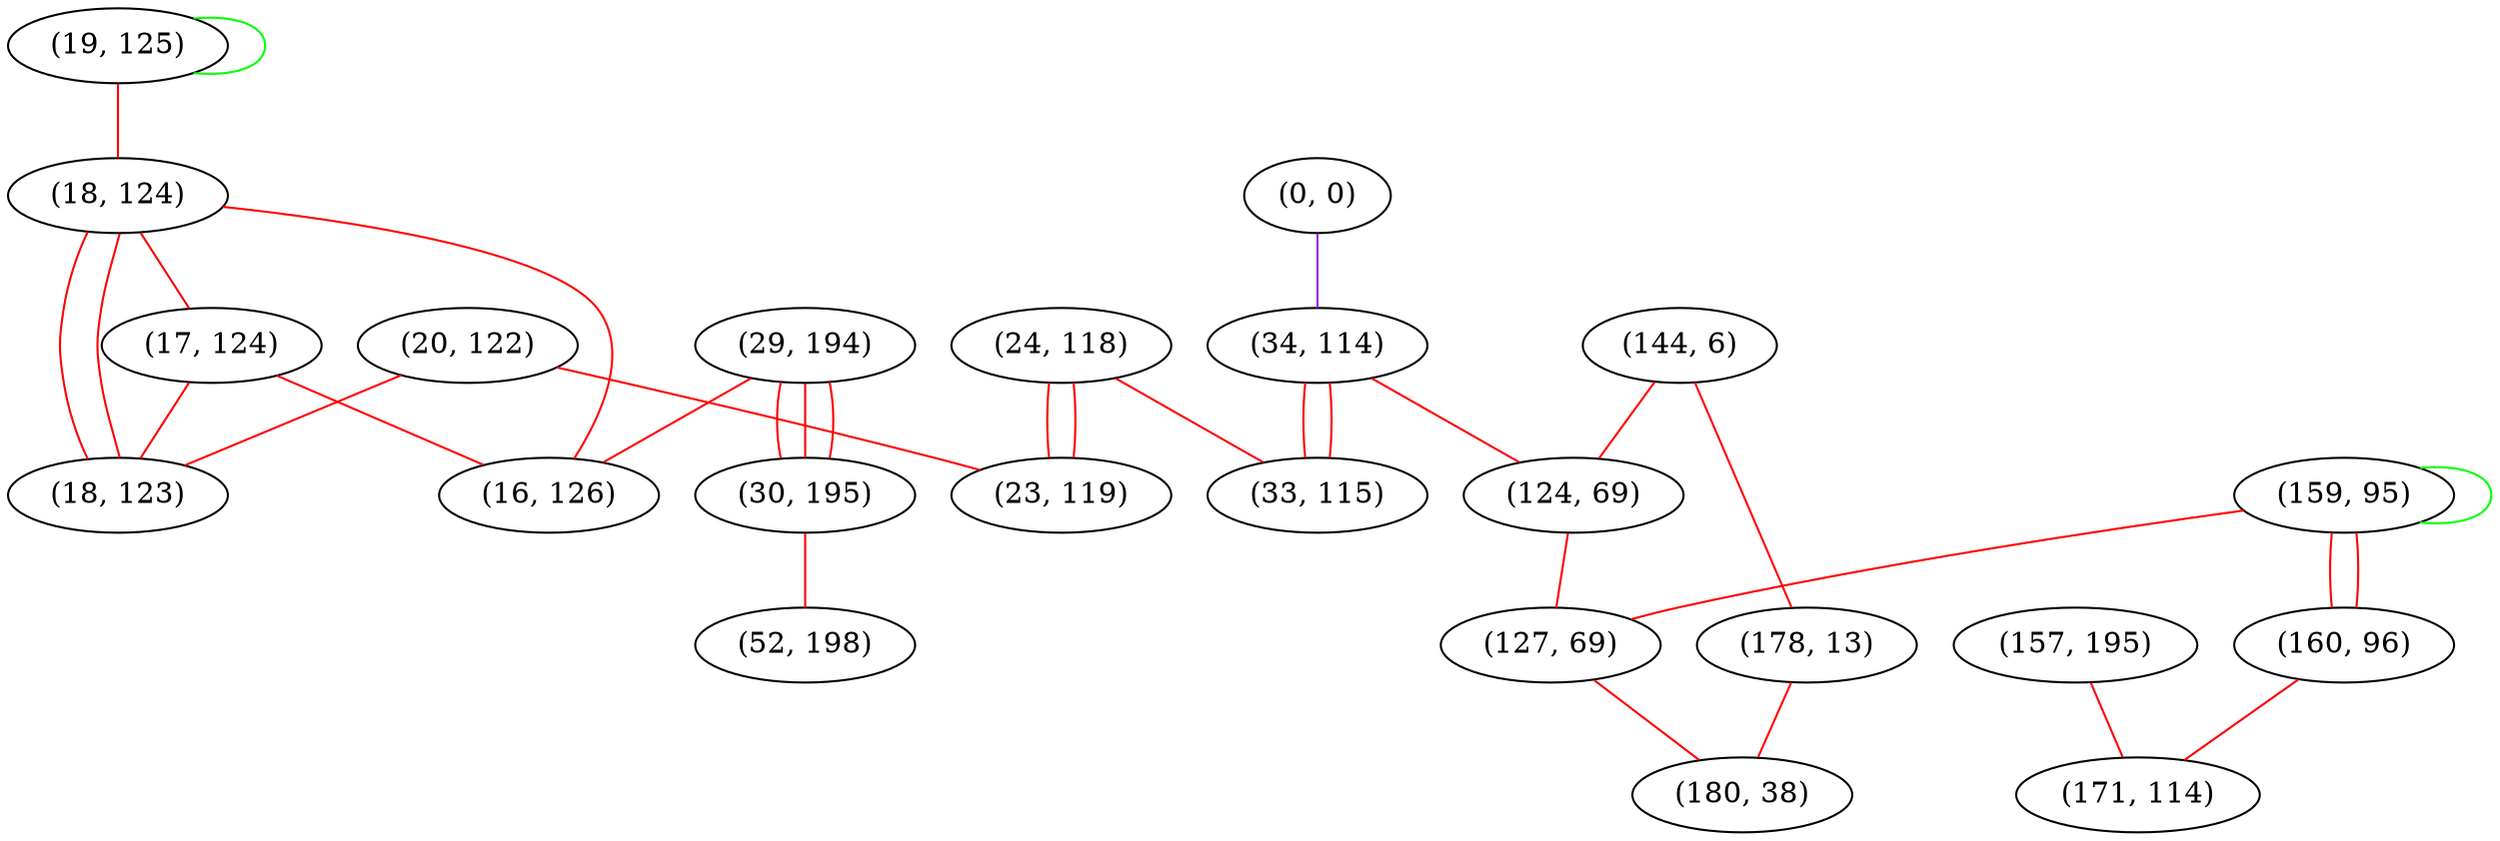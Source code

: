 graph "" {
"(20, 122)";
"(19, 125)";
"(0, 0)";
"(29, 194)";
"(144, 6)";
"(34, 114)";
"(24, 118)";
"(159, 95)";
"(18, 124)";
"(124, 69)";
"(160, 96)";
"(17, 124)";
"(30, 195)";
"(127, 69)";
"(18, 123)";
"(23, 119)";
"(33, 115)";
"(52, 198)";
"(178, 13)";
"(16, 126)";
"(180, 38)";
"(157, 195)";
"(171, 114)";
"(20, 122)" -- "(18, 123)"  [color=red, key=0, weight=1];
"(20, 122)" -- "(23, 119)"  [color=red, key=0, weight=1];
"(19, 125)" -- "(18, 124)"  [color=red, key=0, weight=1];
"(19, 125)" -- "(19, 125)"  [color=green, key=0, weight=2];
"(0, 0)" -- "(34, 114)"  [color=purple, key=0, weight=4];
"(29, 194)" -- "(30, 195)"  [color=red, key=0, weight=1];
"(29, 194)" -- "(30, 195)"  [color=red, key=1, weight=1];
"(29, 194)" -- "(30, 195)"  [color=red, key=2, weight=1];
"(29, 194)" -- "(16, 126)"  [color=red, key=0, weight=1];
"(144, 6)" -- "(124, 69)"  [color=red, key=0, weight=1];
"(144, 6)" -- "(178, 13)"  [color=red, key=0, weight=1];
"(34, 114)" -- "(124, 69)"  [color=red, key=0, weight=1];
"(34, 114)" -- "(33, 115)"  [color=red, key=0, weight=1];
"(34, 114)" -- "(33, 115)"  [color=red, key=1, weight=1];
"(24, 118)" -- "(33, 115)"  [color=red, key=0, weight=1];
"(24, 118)" -- "(23, 119)"  [color=red, key=0, weight=1];
"(24, 118)" -- "(23, 119)"  [color=red, key=1, weight=1];
"(159, 95)" -- "(160, 96)"  [color=red, key=0, weight=1];
"(159, 95)" -- "(160, 96)"  [color=red, key=1, weight=1];
"(159, 95)" -- "(127, 69)"  [color=red, key=0, weight=1];
"(159, 95)" -- "(159, 95)"  [color=green, key=0, weight=2];
"(18, 124)" -- "(16, 126)"  [color=red, key=0, weight=1];
"(18, 124)" -- "(18, 123)"  [color=red, key=0, weight=1];
"(18, 124)" -- "(18, 123)"  [color=red, key=1, weight=1];
"(18, 124)" -- "(17, 124)"  [color=red, key=0, weight=1];
"(124, 69)" -- "(127, 69)"  [color=red, key=0, weight=1];
"(160, 96)" -- "(171, 114)"  [color=red, key=0, weight=1];
"(17, 124)" -- "(16, 126)"  [color=red, key=0, weight=1];
"(17, 124)" -- "(18, 123)"  [color=red, key=0, weight=1];
"(30, 195)" -- "(52, 198)"  [color=red, key=0, weight=1];
"(127, 69)" -- "(180, 38)"  [color=red, key=0, weight=1];
"(178, 13)" -- "(180, 38)"  [color=red, key=0, weight=1];
"(157, 195)" -- "(171, 114)"  [color=red, key=0, weight=1];
}
